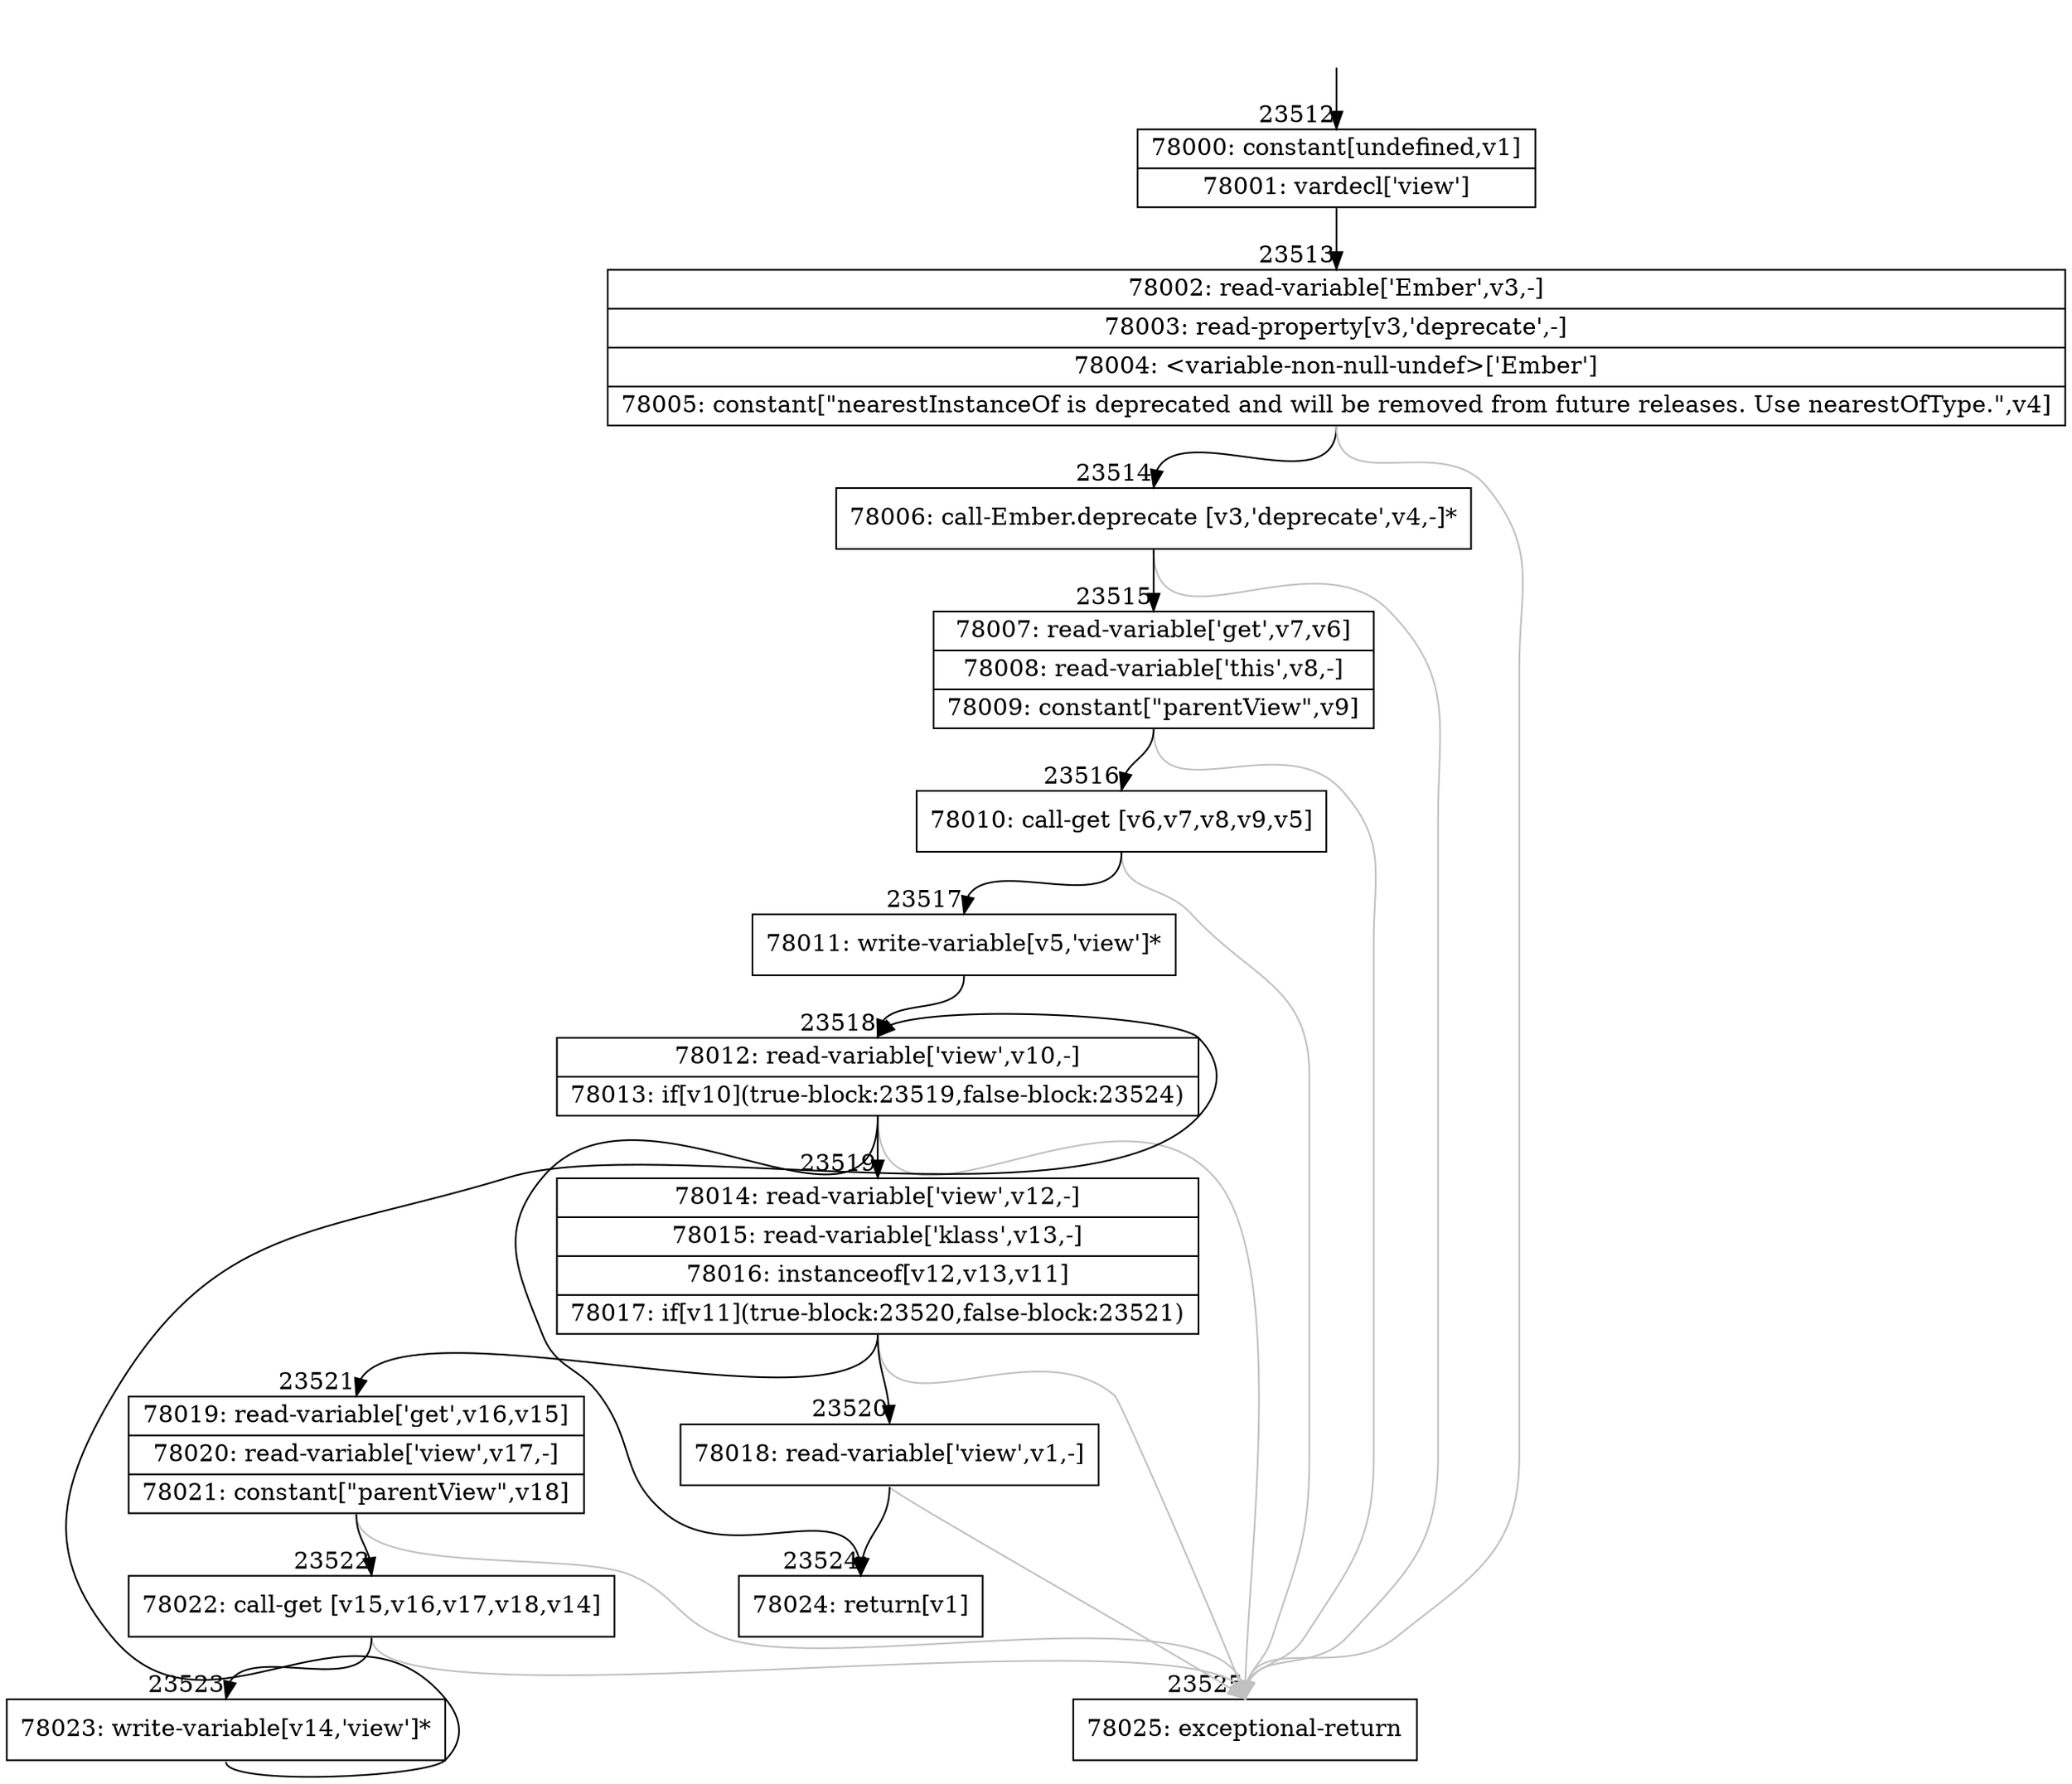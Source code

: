 digraph {
rankdir="TD"
BB_entry2058[shape=none,label=""];
BB_entry2058 -> BB23512 [tailport=s, headport=n, headlabel="    23512"]
BB23512 [shape=record label="{78000: constant[undefined,v1]|78001: vardecl['view']}" ] 
BB23512 -> BB23513 [tailport=s, headport=n, headlabel="      23513"]
BB23513 [shape=record label="{78002: read-variable['Ember',v3,-]|78003: read-property[v3,'deprecate',-]|78004: \<variable-non-null-undef\>['Ember']|78005: constant[\"nearestInstanceOf is deprecated and will be removed from future releases. Use nearestOfType.\",v4]}" ] 
BB23513 -> BB23514 [tailport=s, headport=n, headlabel="      23514"]
BB23513 -> BB23525 [tailport=s, headport=n, color=gray, headlabel="      23525"]
BB23514 [shape=record label="{78006: call-Ember.deprecate [v3,'deprecate',v4,-]*}" ] 
BB23514 -> BB23515 [tailport=s, headport=n, headlabel="      23515"]
BB23514 -> BB23525 [tailport=s, headport=n, color=gray]
BB23515 [shape=record label="{78007: read-variable['get',v7,v6]|78008: read-variable['this',v8,-]|78009: constant[\"parentView\",v9]}" ] 
BB23515 -> BB23516 [tailport=s, headport=n, headlabel="      23516"]
BB23515 -> BB23525 [tailport=s, headport=n, color=gray]
BB23516 [shape=record label="{78010: call-get [v6,v7,v8,v9,v5]}" ] 
BB23516 -> BB23517 [tailport=s, headport=n, headlabel="      23517"]
BB23516 -> BB23525 [tailport=s, headport=n, color=gray]
BB23517 [shape=record label="{78011: write-variable[v5,'view']*}" ] 
BB23517 -> BB23518 [tailport=s, headport=n, headlabel="      23518"]
BB23518 [shape=record label="{78012: read-variable['view',v10,-]|78013: if[v10](true-block:23519,false-block:23524)}" ] 
BB23518 -> BB23519 [tailport=s, headport=n, headlabel="      23519"]
BB23518 -> BB23524 [tailport=s, headport=n, headlabel="      23524"]
BB23518 -> BB23525 [tailport=s, headport=n, color=gray]
BB23519 [shape=record label="{78014: read-variable['view',v12,-]|78015: read-variable['klass',v13,-]|78016: instanceof[v12,v13,v11]|78017: if[v11](true-block:23520,false-block:23521)}" ] 
BB23519 -> BB23520 [tailport=s, headport=n, headlabel="      23520"]
BB23519 -> BB23521 [tailport=s, headport=n, headlabel="      23521"]
BB23519 -> BB23525 [tailport=s, headport=n, color=gray]
BB23520 [shape=record label="{78018: read-variable['view',v1,-]}" ] 
BB23520 -> BB23524 [tailport=s, headport=n]
BB23520 -> BB23525 [tailport=s, headport=n, color=gray]
BB23521 [shape=record label="{78019: read-variable['get',v16,v15]|78020: read-variable['view',v17,-]|78021: constant[\"parentView\",v18]}" ] 
BB23521 -> BB23522 [tailport=s, headport=n, headlabel="      23522"]
BB23521 -> BB23525 [tailport=s, headport=n, color=gray]
BB23522 [shape=record label="{78022: call-get [v15,v16,v17,v18,v14]}" ] 
BB23522 -> BB23523 [tailport=s, headport=n, headlabel="      23523"]
BB23522 -> BB23525 [tailport=s, headport=n, color=gray]
BB23523 [shape=record label="{78023: write-variable[v14,'view']*}" ] 
BB23523 -> BB23518 [tailport=s, headport=n]
BB23524 [shape=record label="{78024: return[v1]}" ] 
BB23525 [shape=record label="{78025: exceptional-return}" ] 
//#$~ 44577
}
